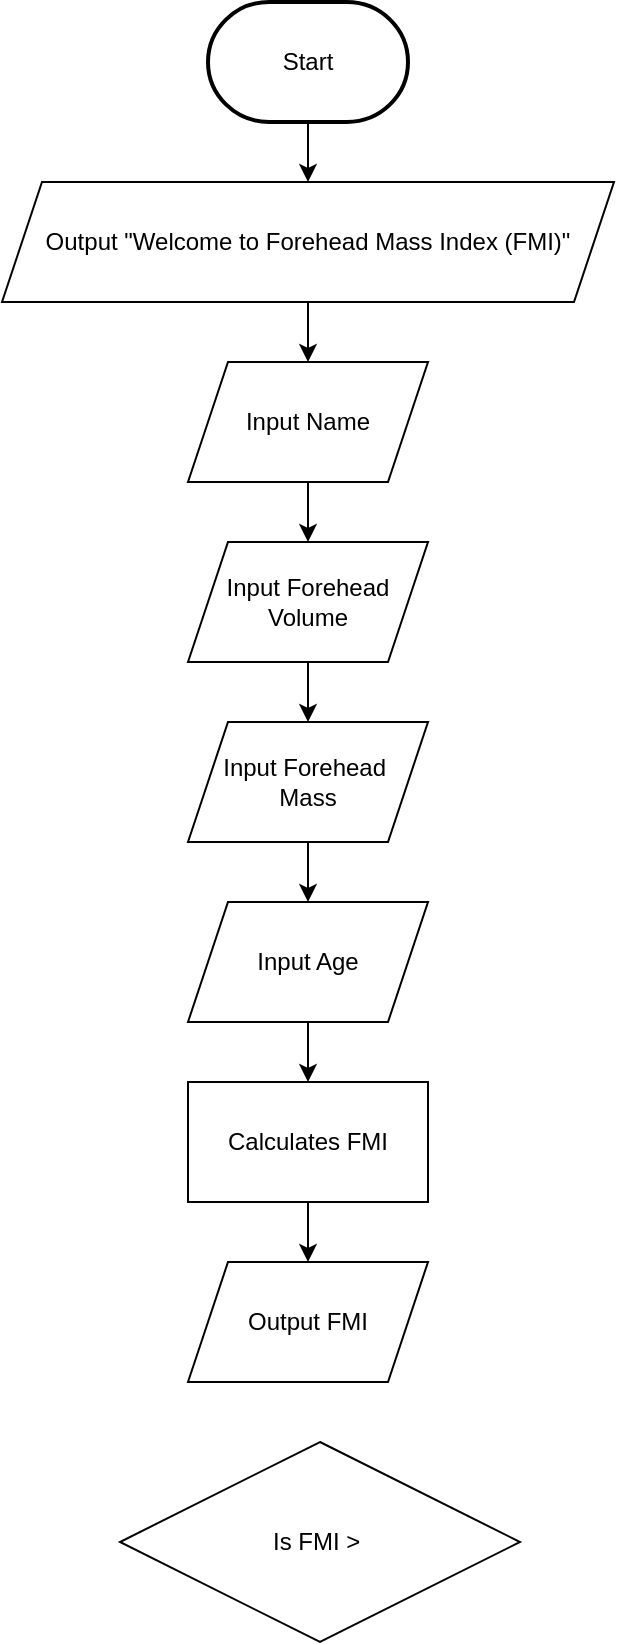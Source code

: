 <mxfile version="25.0.3">
  <diagram id="C5RBs43oDa-KdzZeNtuy" name="Page-1">
    <mxGraphModel dx="613" dy="422" grid="1" gridSize="10" guides="1" tooltips="1" connect="1" arrows="1" fold="1" page="1" pageScale="1" pageWidth="827" pageHeight="1169" math="0" shadow="0">
      <root>
        <mxCell id="WIyWlLk6GJQsqaUBKTNV-0" />
        <mxCell id="WIyWlLk6GJQsqaUBKTNV-1" parent="WIyWlLk6GJQsqaUBKTNV-0" />
        <mxCell id="O5-iCAJtxgpB_8Q78EDK-3" style="edgeStyle=orthogonalEdgeStyle;rounded=0;orthogonalLoop=1;jettySize=auto;html=1;exitX=0.5;exitY=1;exitDx=0;exitDy=0;exitPerimeter=0;" edge="1" parent="WIyWlLk6GJQsqaUBKTNV-1" source="O5-iCAJtxgpB_8Q78EDK-0" target="O5-iCAJtxgpB_8Q78EDK-1">
          <mxGeometry relative="1" as="geometry" />
        </mxCell>
        <mxCell id="O5-iCAJtxgpB_8Q78EDK-0" value="Start" style="strokeWidth=2;html=1;shape=mxgraph.flowchart.terminator;whiteSpace=wrap;" vertex="1" parent="WIyWlLk6GJQsqaUBKTNV-1">
          <mxGeometry x="364" y="50" width="100" height="60" as="geometry" />
        </mxCell>
        <mxCell id="O5-iCAJtxgpB_8Q78EDK-4" style="edgeStyle=orthogonalEdgeStyle;rounded=0;orthogonalLoop=1;jettySize=auto;html=1;exitX=0.5;exitY=1;exitDx=0;exitDy=0;entryX=0.5;entryY=0;entryDx=0;entryDy=0;" edge="1" parent="WIyWlLk6GJQsqaUBKTNV-1" source="O5-iCAJtxgpB_8Q78EDK-1" target="O5-iCAJtxgpB_8Q78EDK-2">
          <mxGeometry relative="1" as="geometry" />
        </mxCell>
        <mxCell id="O5-iCAJtxgpB_8Q78EDK-1" value="Output &quot;Welcome to Forehead Mass Index (FMI)&quot;" style="shape=parallelogram;perimeter=parallelogramPerimeter;whiteSpace=wrap;html=1;fixedSize=1;" vertex="1" parent="WIyWlLk6GJQsqaUBKTNV-1">
          <mxGeometry x="261" y="140" width="306" height="60" as="geometry" />
        </mxCell>
        <mxCell id="O5-iCAJtxgpB_8Q78EDK-7" style="edgeStyle=orthogonalEdgeStyle;rounded=0;orthogonalLoop=1;jettySize=auto;html=1;exitX=0.5;exitY=1;exitDx=0;exitDy=0;" edge="1" parent="WIyWlLk6GJQsqaUBKTNV-1" source="O5-iCAJtxgpB_8Q78EDK-2" target="O5-iCAJtxgpB_8Q78EDK-5">
          <mxGeometry relative="1" as="geometry" />
        </mxCell>
        <mxCell id="O5-iCAJtxgpB_8Q78EDK-2" value="Input Name" style="shape=parallelogram;perimeter=parallelogramPerimeter;whiteSpace=wrap;html=1;fixedSize=1;" vertex="1" parent="WIyWlLk6GJQsqaUBKTNV-1">
          <mxGeometry x="354" y="230" width="120" height="60" as="geometry" />
        </mxCell>
        <mxCell id="O5-iCAJtxgpB_8Q78EDK-8" style="edgeStyle=orthogonalEdgeStyle;rounded=0;orthogonalLoop=1;jettySize=auto;html=1;exitX=0.5;exitY=1;exitDx=0;exitDy=0;entryX=0.5;entryY=0;entryDx=0;entryDy=0;" edge="1" parent="WIyWlLk6GJQsqaUBKTNV-1" source="O5-iCAJtxgpB_8Q78EDK-5" target="O5-iCAJtxgpB_8Q78EDK-6">
          <mxGeometry relative="1" as="geometry" />
        </mxCell>
        <mxCell id="O5-iCAJtxgpB_8Q78EDK-5" value="Input Forehead Volume" style="shape=parallelogram;perimeter=parallelogramPerimeter;whiteSpace=wrap;html=1;fixedSize=1;" vertex="1" parent="WIyWlLk6GJQsqaUBKTNV-1">
          <mxGeometry x="354" y="320" width="120" height="60" as="geometry" />
        </mxCell>
        <mxCell id="O5-iCAJtxgpB_8Q78EDK-10" style="edgeStyle=orthogonalEdgeStyle;rounded=0;orthogonalLoop=1;jettySize=auto;html=1;exitX=0.5;exitY=1;exitDx=0;exitDy=0;entryX=0.5;entryY=0;entryDx=0;entryDy=0;" edge="1" parent="WIyWlLk6GJQsqaUBKTNV-1" source="O5-iCAJtxgpB_8Q78EDK-6" target="O5-iCAJtxgpB_8Q78EDK-9">
          <mxGeometry relative="1" as="geometry" />
        </mxCell>
        <mxCell id="O5-iCAJtxgpB_8Q78EDK-6" value="Input Forehead&amp;nbsp;&lt;div&gt;Mass&lt;/div&gt;" style="shape=parallelogram;perimeter=parallelogramPerimeter;whiteSpace=wrap;html=1;fixedSize=1;" vertex="1" parent="WIyWlLk6GJQsqaUBKTNV-1">
          <mxGeometry x="354" y="410" width="120" height="60" as="geometry" />
        </mxCell>
        <mxCell id="O5-iCAJtxgpB_8Q78EDK-12" style="edgeStyle=orthogonalEdgeStyle;rounded=0;orthogonalLoop=1;jettySize=auto;html=1;exitX=0.5;exitY=1;exitDx=0;exitDy=0;entryX=0.5;entryY=0;entryDx=0;entryDy=0;" edge="1" parent="WIyWlLk6GJQsqaUBKTNV-1" source="O5-iCAJtxgpB_8Q78EDK-9" target="O5-iCAJtxgpB_8Q78EDK-11">
          <mxGeometry relative="1" as="geometry" />
        </mxCell>
        <mxCell id="O5-iCAJtxgpB_8Q78EDK-9" value="Input Age" style="shape=parallelogram;perimeter=parallelogramPerimeter;whiteSpace=wrap;html=1;fixedSize=1;" vertex="1" parent="WIyWlLk6GJQsqaUBKTNV-1">
          <mxGeometry x="354" y="500" width="120" height="60" as="geometry" />
        </mxCell>
        <mxCell id="O5-iCAJtxgpB_8Q78EDK-15" style="edgeStyle=orthogonalEdgeStyle;rounded=0;orthogonalLoop=1;jettySize=auto;html=1;exitX=0.5;exitY=1;exitDx=0;exitDy=0;entryX=0.5;entryY=0;entryDx=0;entryDy=0;" edge="1" parent="WIyWlLk6GJQsqaUBKTNV-1" source="O5-iCAJtxgpB_8Q78EDK-11" target="O5-iCAJtxgpB_8Q78EDK-13">
          <mxGeometry relative="1" as="geometry" />
        </mxCell>
        <mxCell id="O5-iCAJtxgpB_8Q78EDK-11" value="Calculates FMI" style="rounded=0;whiteSpace=wrap;html=1;" vertex="1" parent="WIyWlLk6GJQsqaUBKTNV-1">
          <mxGeometry x="354" y="590" width="120" height="60" as="geometry" />
        </mxCell>
        <mxCell id="O5-iCAJtxgpB_8Q78EDK-13" value="Output FMI" style="shape=parallelogram;perimeter=parallelogramPerimeter;whiteSpace=wrap;html=1;fixedSize=1;" vertex="1" parent="WIyWlLk6GJQsqaUBKTNV-1">
          <mxGeometry x="354" y="680" width="120" height="60" as="geometry" />
        </mxCell>
        <mxCell id="O5-iCAJtxgpB_8Q78EDK-16" value="Is FMI &amp;gt;&amp;nbsp;" style="rhombus;whiteSpace=wrap;html=1;" vertex="1" parent="WIyWlLk6GJQsqaUBKTNV-1">
          <mxGeometry x="320" y="770" width="200" height="100" as="geometry" />
        </mxCell>
      </root>
    </mxGraphModel>
  </diagram>
</mxfile>
